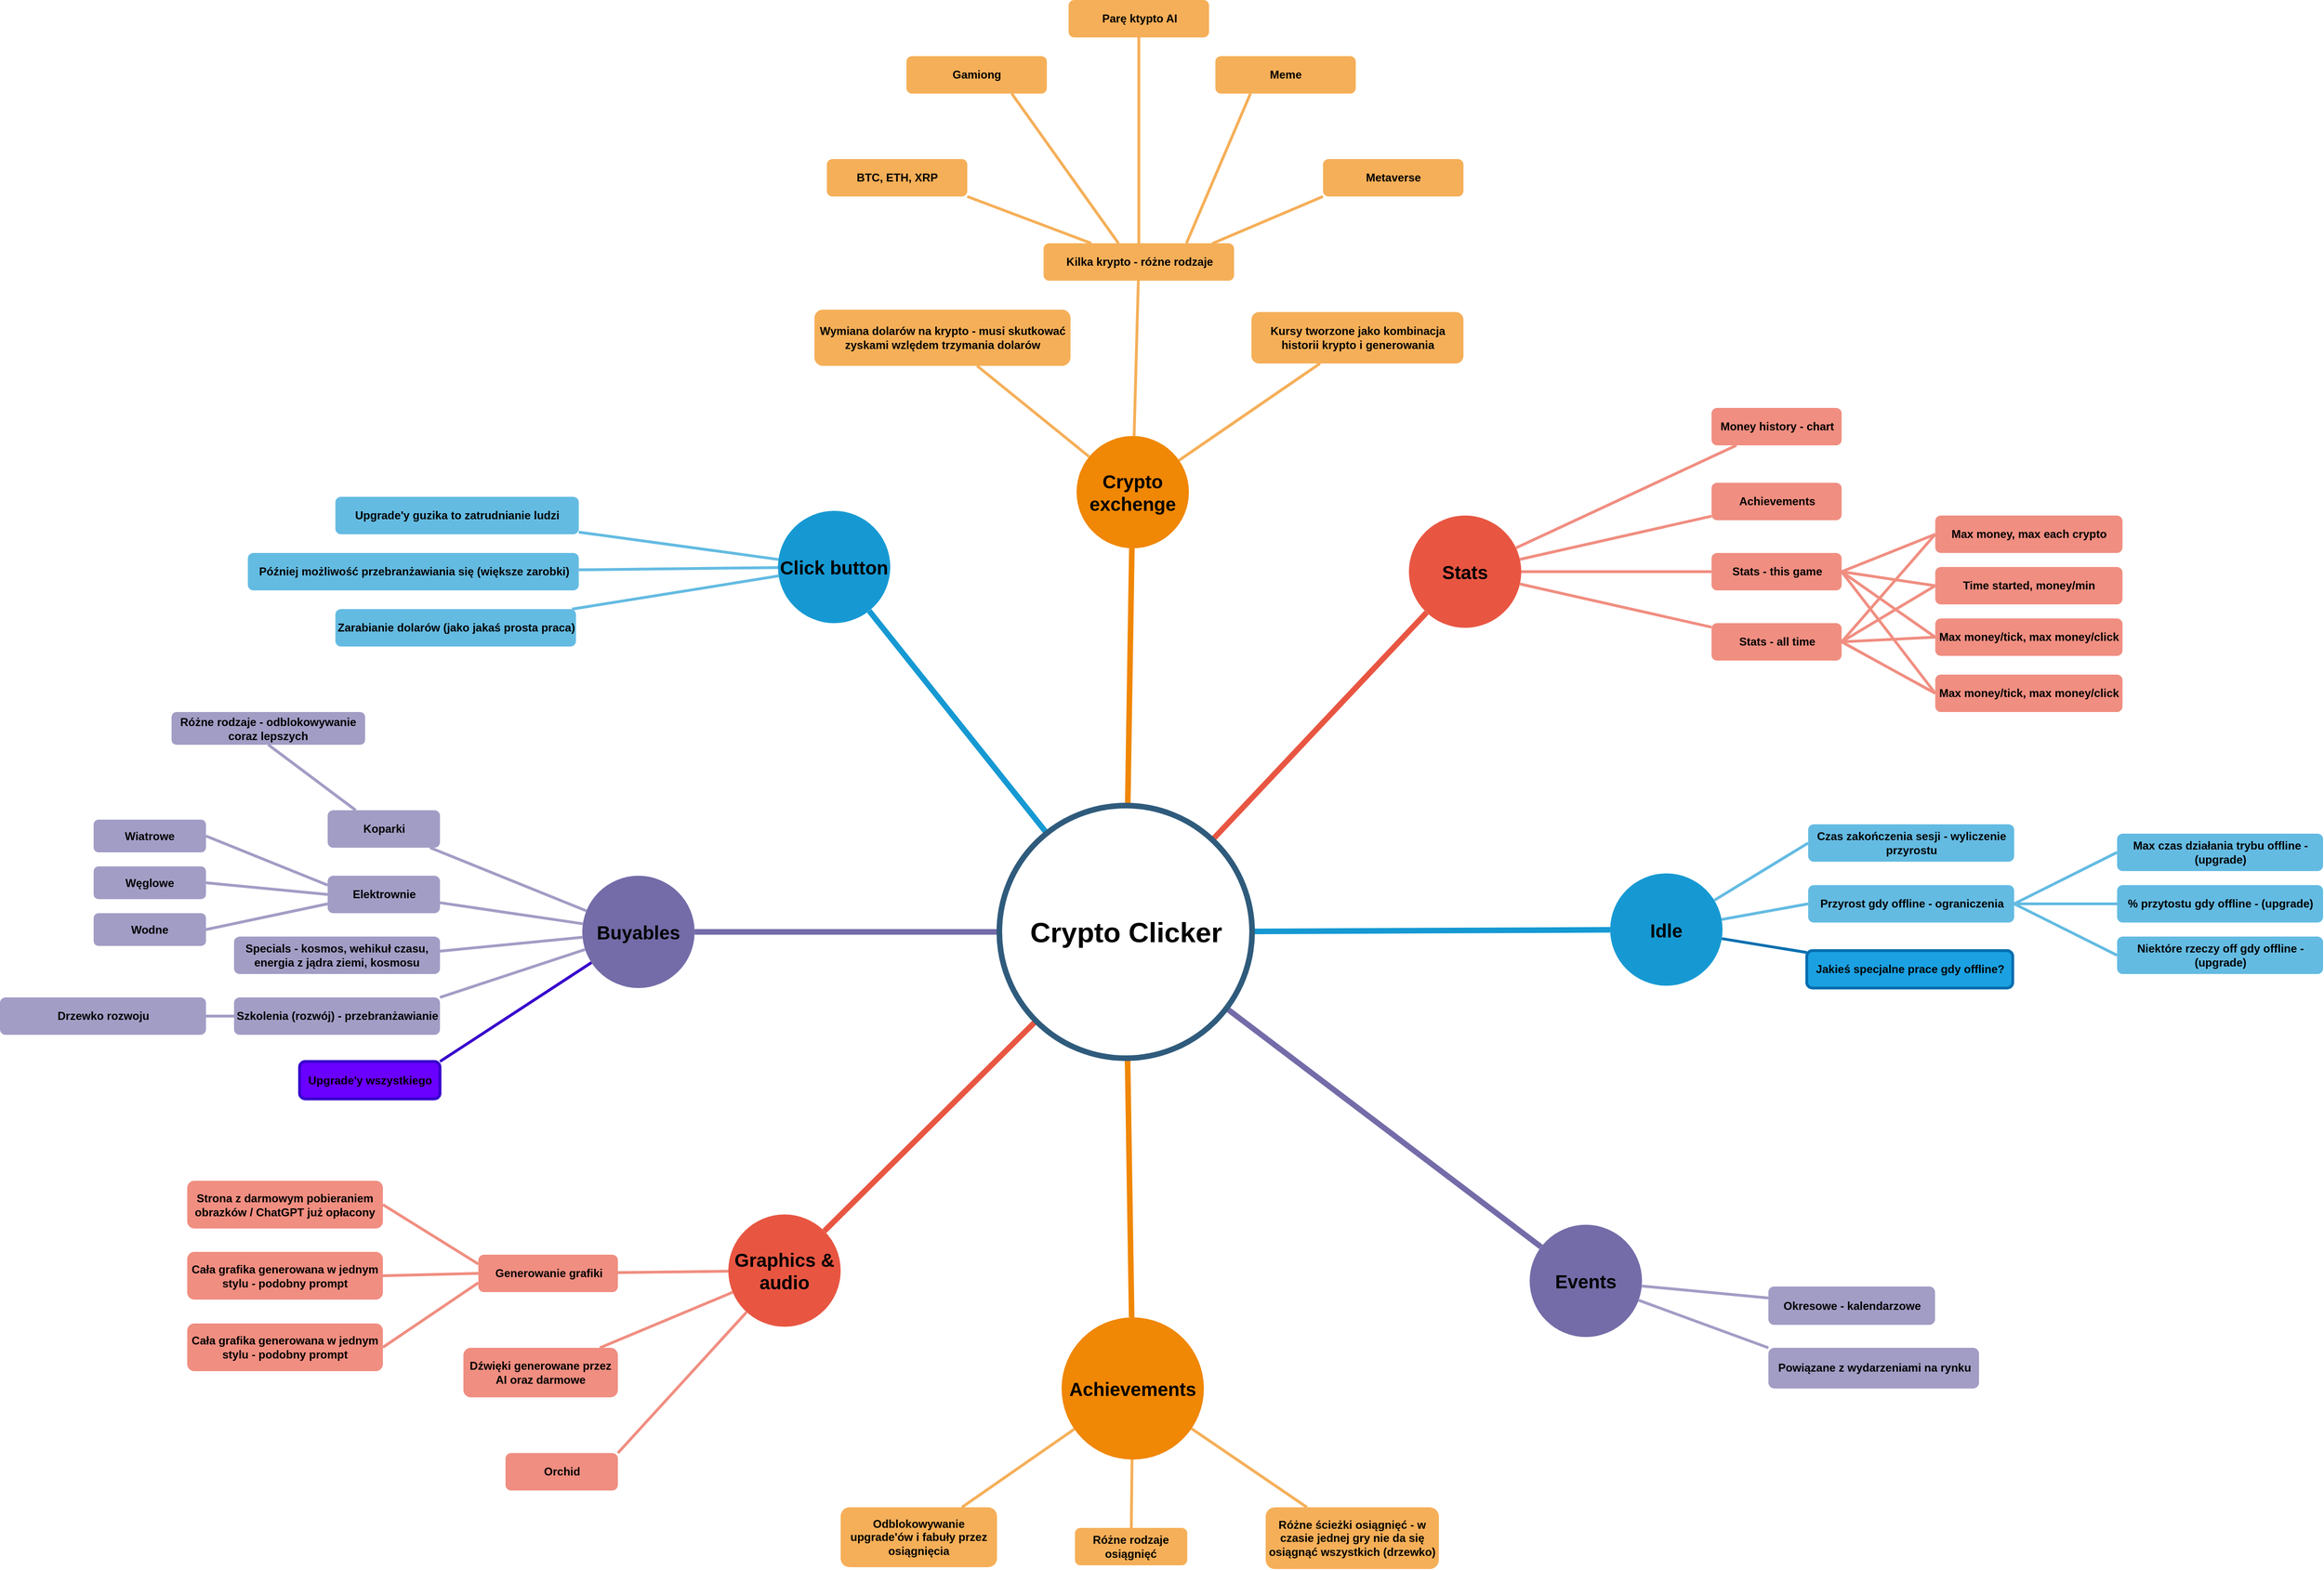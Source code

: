 <mxfile version="22.1.16" type="device">
  <diagram id="6a731a19-8d31-9384-78a2-239565b7b9f0" name="Page-1">
    <mxGraphModel dx="2578" dy="1491" grid="0" gridSize="20" guides="1" tooltips="1" connect="1" arrows="1" fold="1" page="1" pageScale="1" pageWidth="4681" pageHeight="3300" background="none" math="0" shadow="0">
      <root>
        <mxCell id="0" />
        <mxCell id="1" parent="0" />
        <mxCell id="1350" value="Click button" style="ellipse;whiteSpace=wrap;html=1;shadow=0;fontFamily=Helvetica;fontSize=20;fontColor=#000000;align=center;strokeWidth=3;fillColor=#1699D3;strokeColor=none;fontStyle=1" parent="1" vertex="1">
          <mxGeometry x="1935" y="1074" width="120" height="120" as="geometry" />
        </mxCell>
        <mxCell id="1351" value="Crypto exchenge" style="ellipse;whiteSpace=wrap;html=1;shadow=0;fontFamily=Helvetica;fontSize=20;fontColor=#000000;align=center;strokeWidth=3;fillColor=#F08705;strokeColor=none;gradientColor=none;fontStyle=1" parent="1" vertex="1">
          <mxGeometry x="2254" y="994" width="120" height="120" as="geometry" />
        </mxCell>
        <mxCell id="1352" value="Stats" style="ellipse;whiteSpace=wrap;html=1;shadow=0;fontFamily=Helvetica;fontSize=20;fontColor=#000000;align=center;strokeWidth=3;fillColor=#E85642;strokeColor=none;fontStyle=1" parent="1" vertex="1">
          <mxGeometry x="2609" y="1079" width="120" height="120" as="geometry" />
        </mxCell>
        <mxCell id="1353" value="Idle" style="ellipse;whiteSpace=wrap;html=1;shadow=0;fontFamily=Helvetica;fontSize=20;fontColor=#000000;align=center;strokeWidth=3;fillColor=#1699D3;strokeColor=none;fontStyle=1" parent="1" vertex="1">
          <mxGeometry x="2824" y="1461.5" width="120" height="120" as="geometry" />
        </mxCell>
        <mxCell id="1354" value="Events" style="ellipse;whiteSpace=wrap;html=1;shadow=0;fontFamily=Helvetica;fontSize=20;fontColor=#000000;align=center;strokeWidth=3;fillColor=#736ca8;strokeColor=none;fontStyle=1" parent="1" vertex="1">
          <mxGeometry x="2738" y="1837" width="120" height="120" as="geometry" />
        </mxCell>
        <mxCell id="1355" value="Achievements" style="ellipse;whiteSpace=wrap;html=1;shadow=0;fontFamily=Helvetica;fontSize=20;fontColor=#000000;align=center;strokeWidth=3;fillColor=#F08705;strokeColor=none;fontStyle=1" parent="1" vertex="1">
          <mxGeometry x="2238" y="1936" width="152" height="152" as="geometry" />
        </mxCell>
        <mxCell id="1356" value="Graphics &amp;amp; audio" style="ellipse;whiteSpace=wrap;html=1;shadow=0;fontFamily=Helvetica;fontSize=20;fontColor=#000000;align=center;strokeWidth=3;fillColor=#E85642;strokeColor=none;fontStyle=1" parent="1" vertex="1">
          <mxGeometry x="1882" y="1826" width="120" height="120" as="geometry" />
        </mxCell>
        <mxCell id="1359" style="endArrow=none;strokeWidth=6;strokeColor=#1699D3;html=1;fontColor=#000000;fontStyle=1" parent="1" source="1515" target="1350" edge="1">
          <mxGeometry relative="1" as="geometry" />
        </mxCell>
        <mxCell id="1360" style="endArrow=none;strokeWidth=6;strokeColor=#f08705;html=1;fontColor=#000000;fontStyle=1" parent="1" source="1515" target="1351" edge="1">
          <mxGeometry relative="1" as="geometry" />
        </mxCell>
        <mxCell id="1361" style="endArrow=none;strokeWidth=6;strokeColor=#E85642;html=1;fontColor=#000000;fontStyle=1" parent="1" source="1515" target="1352" edge="1">
          <mxGeometry relative="1" as="geometry" />
        </mxCell>
        <mxCell id="1362" style="endArrow=none;strokeWidth=6;strokeColor=#1699D3;html=1;fontColor=#000000;fontStyle=1" parent="1" source="1515" target="1353" edge="1">
          <mxGeometry relative="1" as="geometry" />
        </mxCell>
        <mxCell id="1363" style="endArrow=none;strokeWidth=6;strokeColor=#736CA8;html=1;fontColor=#000000;fontStyle=1" parent="1" source="1515" target="1516" edge="1">
          <mxGeometry relative="1" as="geometry" />
        </mxCell>
        <mxCell id="1364" style="endArrow=none;strokeWidth=6;strokeColor=#736ca8;html=1;fontColor=#000000;fontStyle=1" parent="1" source="1515" target="1354" edge="1">
          <mxGeometry relative="1" as="geometry" />
        </mxCell>
        <mxCell id="1365" value="" style="edgeStyle=none;endArrow=none;strokeWidth=6;strokeColor=#F08705;html=1;fontColor=#000000;fontStyle=1" parent="1" source="1515" target="1355" edge="1">
          <mxGeometry x="181" y="226.5" width="100" height="100" as="geometry">
            <mxPoint x="1391.5" y="1039" as="sourcePoint" />
            <mxPoint x="1491.5" y="939" as="targetPoint" />
          </mxGeometry>
        </mxCell>
        <mxCell id="1366" value="" style="edgeStyle=none;endArrow=none;strokeWidth=6;strokeColor=#E85642;html=1;fontColor=#000000;fontStyle=1" parent="1" source="1515" target="1356" edge="1">
          <mxGeometry x="181" y="226.5" width="100" height="100" as="geometry">
            <mxPoint x="1391.5" y="1039" as="sourcePoint" />
            <mxPoint x="1491.5" y="939" as="targetPoint" />
          </mxGeometry>
        </mxCell>
        <mxCell id="1369" value="&lt;font&gt;&lt;span&gt;Zarabianie dolarów (jako jakaś prosta praca)&lt;/span&gt;&lt;/font&gt;" style="rounded=1;fillColor=#64BBE2;strokeColor=none;strokeWidth=3;shadow=0;html=1;fontColor=#000000;fontStyle=1" parent="1" vertex="1">
          <mxGeometry x="1462.25" y="1179" width="257" height="40" as="geometry" />
        </mxCell>
        <mxCell id="1370" value="&lt;font&gt;&lt;span&gt;Później możliwość przebranżawiania się (większe zarobki)&lt;/span&gt;&lt;/font&gt;" style="rounded=1;fillColor=#64BBE2;strokeColor=none;strokeWidth=3;shadow=0;html=1;fontColor=#000000;fontStyle=1" parent="1" vertex="1">
          <mxGeometry x="1368.75" y="1119" width="353.5" height="40" as="geometry" />
        </mxCell>
        <mxCell id="1371" value="&lt;span&gt;&lt;font&gt;Upgrade&#39;y guzika to zatrudnianie ludzi&lt;/font&gt;&lt;/span&gt;" style="rounded=1;fillColor=#64BBE2;strokeColor=none;strokeWidth=3;shadow=0;html=1;fontColor=#000000;fontStyle=1" parent="1" vertex="1">
          <mxGeometry x="1462.25" y="1059" width="260" height="40" as="geometry" />
        </mxCell>
        <mxCell id="1381" value="" style="edgeStyle=none;endArrow=none;strokeWidth=3;strokeColor=#64BBE2;html=1;fontColor=#000000;fontStyle=1" parent="1" source="1350" target="1369" edge="1">
          <mxGeometry x="-221.5" y="56.5" width="100" height="100" as="geometry">
            <mxPoint x="1355.75" y="944" as="sourcePoint" />
            <mxPoint x="1455.75" y="844" as="targetPoint" />
          </mxGeometry>
        </mxCell>
        <mxCell id="1382" value="" style="edgeStyle=none;endArrow=none;strokeWidth=3;strokeColor=#64BBE2;html=1;fontColor=#000000;fontStyle=1" parent="1" source="1350" target="1370" edge="1">
          <mxGeometry x="-221.5" y="56.5" width="100" height="100" as="geometry">
            <mxPoint x="1355.75" y="944" as="sourcePoint" />
            <mxPoint x="1455.75" y="844" as="targetPoint" />
          </mxGeometry>
        </mxCell>
        <mxCell id="1383" value="" style="edgeStyle=none;endArrow=none;strokeWidth=3;strokeColor=#64BBE2;html=1;fontColor=#000000;fontStyle=1" parent="1" source="1350" target="1371" edge="1">
          <mxGeometry x="-221.5" y="56.5" width="100" height="100" as="geometry">
            <mxPoint x="1355.75" y="944" as="sourcePoint" />
            <mxPoint x="1455.75" y="844" as="targetPoint" />
          </mxGeometry>
        </mxCell>
        <mxCell id="1391" value="&lt;span&gt;Wymiana dolarów na krypto - musi skutkować zyskami wzlędem trzymania dolarów&lt;/span&gt;" style="rounded=1;fillColor=#f5af58;strokeColor=none;strokeWidth=3;shadow=0;html=1;fontColor=#000000;whiteSpace=wrap;fontStyle=1" parent="1" vertex="1">
          <mxGeometry x="1974" y="859" width="273.5" height="60" as="geometry" />
        </mxCell>
        <mxCell id="1392" value="Kilka krypto - różne rodzaje" style="rounded=1;fillColor=#f5af58;strokeColor=none;strokeWidth=3;shadow=0;html=1;fontColor=#000000;fontStyle=1" parent="1" vertex="1">
          <mxGeometry x="2218.75" y="788" width="203.5" height="40" as="geometry" />
        </mxCell>
        <mxCell id="1393" value="Kursy tworzone jako kombinacja historii krypto i generowania" style="rounded=1;fillColor=#f5af58;strokeColor=none;strokeWidth=3;shadow=0;html=1;fontColor=#000000;whiteSpace=wrap;fontStyle=1" parent="1" vertex="1">
          <mxGeometry x="2440.75" y="861.5" width="226.5" height="55" as="geometry" />
        </mxCell>
        <mxCell id="1403" value="" style="edgeStyle=none;endArrow=none;strokeWidth=3;strokeColor=#F5AF58;html=1;fontColor=#000000;fontStyle=1" parent="1" source="1351" target="1391" edge="1">
          <mxGeometry x="3.5" y="21.5" width="100" height="100" as="geometry">
            <mxPoint x="1214" y="834" as="sourcePoint" />
            <mxPoint x="1314" y="734" as="targetPoint" />
          </mxGeometry>
        </mxCell>
        <mxCell id="1404" value="" style="edgeStyle=none;endArrow=none;strokeWidth=3;strokeColor=#F5AF58;html=1;fontColor=#000000;fontStyle=1" parent="1" source="1351" target="1392" edge="1">
          <mxGeometry x="3.5" y="21.5" width="100" height="100" as="geometry">
            <mxPoint x="1214" y="834" as="sourcePoint" />
            <mxPoint x="1314" y="734" as="targetPoint" />
          </mxGeometry>
        </mxCell>
        <mxCell id="1405" value="" style="edgeStyle=none;endArrow=none;strokeWidth=3;strokeColor=#F5AF58;html=1;fontColor=#000000;fontStyle=1" parent="1" source="1351" target="1393" edge="1">
          <mxGeometry x="3.5" y="21.5" width="100" height="100" as="geometry">
            <mxPoint x="1214" y="834" as="sourcePoint" />
            <mxPoint x="1314" y="734" as="targetPoint" />
          </mxGeometry>
        </mxCell>
        <mxCell id="1412" value="Stats - all time" style="rounded=1;fillColor=#f08e81;strokeColor=none;strokeWidth=3;shadow=0;html=1;fontColor=#000000;fontStyle=1" parent="1" vertex="1">
          <mxGeometry x="2932.25" y="1194" width="139" height="40" as="geometry" />
        </mxCell>
        <mxCell id="1417" value="Money history - chart" style="rounded=1;fillColor=#f08e81;strokeColor=none;strokeWidth=3;shadow=0;html=1;fontColor=#000000;fontStyle=1" parent="1" vertex="1">
          <mxGeometry x="2932.25" y="964" width="139" height="40" as="geometry" />
        </mxCell>
        <mxCell id="1418" value="Achievements" style="rounded=1;fillColor=#f08e81;strokeColor=none;strokeWidth=3;shadow=0;html=1;fontColor=#000000;fontStyle=1" parent="1" vertex="1">
          <mxGeometry x="2932.25" y="1044" width="139" height="40" as="geometry" />
        </mxCell>
        <mxCell id="1419" value="Stats - this game" style="rounded=1;fillColor=#f08e81;strokeColor=none;strokeWidth=3;shadow=0;html=1;fontColor=#000000;fontStyle=1" parent="1" vertex="1">
          <mxGeometry x="2932.25" y="1119" width="139" height="40" as="geometry" />
        </mxCell>
        <mxCell id="1428" value="" style="edgeStyle=none;endArrow=none;strokeWidth=3;strokeColor=#F08E81;html=1;fontColor=#000000;fontStyle=1" parent="1" source="1352" target="1417" edge="1">
          <mxGeometry x="31" y="106.5" width="100" height="100" as="geometry">
            <mxPoint x="1017.25" y="999" as="sourcePoint" />
            <mxPoint x="1117.25" y="899" as="targetPoint" />
          </mxGeometry>
        </mxCell>
        <mxCell id="1429" value="" style="edgeStyle=none;endArrow=none;strokeWidth=3;strokeColor=#F08E81;html=1;fontColor=#000000;fontStyle=1" parent="1" source="1352" target="1418" edge="1">
          <mxGeometry x="31" y="106.5" width="100" height="100" as="geometry">
            <mxPoint x="1017.25" y="999" as="sourcePoint" />
            <mxPoint x="1117.25" y="899" as="targetPoint" />
          </mxGeometry>
        </mxCell>
        <mxCell id="1430" value="" style="edgeStyle=none;endArrow=none;strokeWidth=3;strokeColor=#F08E81;html=1;fontColor=#000000;fontStyle=1" parent="1" source="1352" target="1419" edge="1">
          <mxGeometry x="31" y="106.5" width="100" height="100" as="geometry">
            <mxPoint x="1017.25" y="999" as="sourcePoint" />
            <mxPoint x="1117.25" y="899" as="targetPoint" />
          </mxGeometry>
        </mxCell>
        <mxCell id="1431" value="" style="edgeStyle=none;endArrow=none;strokeWidth=3;strokeColor=#F08E81;html=1;fontColor=#000000;fontStyle=1" parent="1" source="1352" target="1412" edge="1">
          <mxGeometry x="31" y="106.5" width="100" height="100" as="geometry">
            <mxPoint x="1017.25" y="999" as="sourcePoint" />
            <mxPoint x="1117.25" y="899" as="targetPoint" />
          </mxGeometry>
        </mxCell>
        <mxCell id="1438" value="Czas zakończenia sesji - wyliczenie przyrostu" style="rounded=1;fillColor=#64BBE2;strokeColor=none;strokeWidth=3;shadow=0;html=1;fontColor=#000000;fontStyle=1;whiteSpace=wrap;" parent="1" vertex="1">
          <mxGeometry x="3035.5" y="1409" width="220" height="40" as="geometry" />
        </mxCell>
        <mxCell id="1440" value="Przyrost gdy offline - ograniczenia" style="rounded=1;fillColor=#64BBE2;strokeColor=none;strokeWidth=3;shadow=0;html=1;fontColor=#000000;fontStyle=1" parent="1" vertex="1">
          <mxGeometry x="3035.5" y="1474" width="220" height="40" as="geometry" />
        </mxCell>
        <mxCell id="1441" value="Jakieś specjalne prace gdy offline?" style="rounded=1;fillColor=#1ba1e2;strokeColor=#006EAF;strokeWidth=3;shadow=0;html=1;fontColor=#000000;fontStyle=1" parent="1" vertex="1">
          <mxGeometry x="3034" y="1544" width="220" height="40" as="geometry" />
        </mxCell>
        <mxCell id="1449" value="" style="edgeStyle=none;endArrow=none;strokeWidth=3;strokeColor=#64BBE2;html=1;fontColor=#000000;fontStyle=1;entryX=0;entryY=0.5;entryDx=0;entryDy=0;" parent="1" source="1353" target="1438" edge="1">
          <mxGeometry x="-24" y="196.5" width="100" height="100" as="geometry">
            <mxPoint x="881.5" y="994" as="sourcePoint" />
            <mxPoint x="981.5" y="894" as="targetPoint" />
          </mxGeometry>
        </mxCell>
        <mxCell id="1451" value="" style="edgeStyle=none;endArrow=none;strokeWidth=3;strokeColor=#64BBE2;html=1;fontColor=#000000;fontStyle=1;entryX=0;entryY=0.5;entryDx=0;entryDy=0;" parent="1" source="1353" target="1440" edge="1">
          <mxGeometry x="-24" y="196.5" width="100" height="100" as="geometry">
            <mxPoint x="881.5" y="994" as="sourcePoint" />
            <mxPoint x="981.5" y="894" as="targetPoint" />
          </mxGeometry>
        </mxCell>
        <mxCell id="1453" value="" style="edgeStyle=none;endArrow=none;strokeWidth=3;strokeColor=#006EAF;html=1;fontColor=#000000;fontStyle=1;fillColor=#1ba1e2;" parent="1" source="1353" target="1441" edge="1">
          <mxGeometry x="-24" y="196.5" width="100" height="100" as="geometry">
            <mxPoint x="881.5" y="994" as="sourcePoint" />
            <mxPoint x="981.5" y="894" as="targetPoint" />
          </mxGeometry>
        </mxCell>
        <mxCell id="1460" value="Okresowe - kalendarzowe" style="rounded=1;fillColor=#a29dc5;strokeColor=none;strokeWidth=3;shadow=0;html=1;fontColor=#000000;fontStyle=1" parent="1" vertex="1">
          <mxGeometry x="2993" y="1903" width="178" height="41" as="geometry" />
        </mxCell>
        <mxCell id="1461" value="Powiązane z wydarzeniami na rynku" style="rounded=1;fillColor=#a29dc5;strokeColor=none;strokeWidth=3;shadow=0;html=1;fontColor=#000000;fontStyle=1" parent="1" vertex="1">
          <mxGeometry x="2993" y="1968.5" width="225" height="43.5" as="geometry" />
        </mxCell>
        <mxCell id="1463" value="" style="edgeStyle=none;endArrow=none;strokeWidth=3;strokeColor=#A29DC5;html=1;fontColor=#000000;fontStyle=1" parent="1" source="1354" target="1460" edge="1">
          <mxGeometry x="251" y="-103.5" width="100" height="100" as="geometry">
            <mxPoint x="1461.5" y="709" as="sourcePoint" />
            <mxPoint x="1561.5" y="609" as="targetPoint" />
          </mxGeometry>
        </mxCell>
        <mxCell id="1464" value="" style="edgeStyle=none;endArrow=none;strokeWidth=3;strokeColor=#A29DC5;html=1;fontColor=#000000;fontStyle=1;entryX=0;entryY=0;entryDx=0;entryDy=0;" parent="1" source="1354" target="1461" edge="1">
          <mxGeometry x="251" y="-103.5" width="100" height="100" as="geometry">
            <mxPoint x="1461.5" y="709" as="sourcePoint" />
            <mxPoint x="1561.5" y="609" as="targetPoint" />
          </mxGeometry>
        </mxCell>
        <mxCell id="1472" value="Różne ścieżki osiągnięć - w czasie jednej gry nie da się osiągnąć wszystkich (drzewko)" style="rounded=1;fillColor=#f5af58;strokeColor=none;strokeWidth=3;shadow=0;html=1;fontColor=#000000;fontStyle=1;whiteSpace=wrap;" parent="1" vertex="1">
          <mxGeometry x="2456" y="2139" width="185" height="66" as="geometry" />
        </mxCell>
        <mxCell id="1473" value="Odblokowywanie upgrade&#39;ów i fabuły przez osiągnięcia" style="rounded=1;fillColor=#f5af58;strokeColor=none;strokeWidth=3;shadow=0;html=1;fontColor=#000000;fontStyle=1;whiteSpace=wrap;" parent="1" vertex="1">
          <mxGeometry x="2002" y="2139" width="167" height="64" as="geometry" />
        </mxCell>
        <mxCell id="1474" value="Różne rodzaje osiągnięć" style="rounded=1;fillColor=#f5af58;strokeColor=none;strokeWidth=3;shadow=0;html=1;fontColor=#000000;fontStyle=1;whiteSpace=wrap;" parent="1" vertex="1">
          <mxGeometry x="2252.25" y="2161" width="120" height="40" as="geometry" />
        </mxCell>
        <mxCell id="1484" value="" style="edgeStyle=none;endArrow=none;strokeWidth=3;strokeColor=#F5AF58;html=1;fontColor=#000000;fontStyle=1" parent="1" source="1355" target="1472" edge="1">
          <mxGeometry x="243.5" y="39" width="100" height="100" as="geometry">
            <mxPoint x="1454" y="851.5" as="sourcePoint" />
            <mxPoint x="1554" y="751.5" as="targetPoint" />
          </mxGeometry>
        </mxCell>
        <mxCell id="1485" value="" style="edgeStyle=none;endArrow=none;strokeWidth=3;strokeColor=#F5AF58;html=1;fontColor=#000000;fontStyle=1" parent="1" source="1355" target="1473" edge="1">
          <mxGeometry x="243.5" y="39" width="100" height="100" as="geometry">
            <mxPoint x="1454" y="851.5" as="sourcePoint" />
            <mxPoint x="1554" y="751.5" as="targetPoint" />
          </mxGeometry>
        </mxCell>
        <mxCell id="1486" value="" style="edgeStyle=none;endArrow=none;strokeWidth=3;strokeColor=#F5AF58;html=1;fontColor=#000000;fontStyle=1" parent="1" source="1355" target="1474" edge="1">
          <mxGeometry x="243.5" y="39" width="100" height="100" as="geometry">
            <mxPoint x="1454" y="851.5" as="sourcePoint" />
            <mxPoint x="1554" y="751.5" as="targetPoint" />
          </mxGeometry>
        </mxCell>
        <mxCell id="1497" value="Generowanie grafiki" style="rounded=1;fillColor=#f08e81;strokeColor=none;strokeWidth=3;shadow=0;html=1;fontColor=#000000;fontStyle=1" parent="1" vertex="1">
          <mxGeometry x="1615" y="1869" width="149" height="40" as="geometry" />
        </mxCell>
        <mxCell id="1498" value="Dźwięki generowane przez AI oraz darmowe" style="rounded=1;fillColor=#f08e81;strokeColor=none;strokeWidth=3;shadow=0;html=1;fontColor=#000000;fontStyle=1;whiteSpace=wrap;" parent="1" vertex="1">
          <mxGeometry x="1599" y="1968.5" width="165" height="53" as="geometry" />
        </mxCell>
        <mxCell id="1499" value="Orchid" style="rounded=1;fillColor=#f08e81;strokeColor=none;strokeWidth=3;shadow=0;html=1;fontColor=#000000;fontStyle=1" parent="1" vertex="1">
          <mxGeometry x="1644" y="2081" width="120" height="40" as="geometry" />
        </mxCell>
        <mxCell id="1510" value="" style="edgeStyle=none;endArrow=none;strokeWidth=3;strokeColor=#F08E81;html=1;fontColor=#000000;fontStyle=1" parent="1" source="1356" target="1497" edge="1">
          <mxGeometry x="188.5" y="51.5" width="100" height="100" as="geometry">
            <mxPoint x="1512" y="806" as="sourcePoint" />
            <mxPoint x="1612" y="706" as="targetPoint" />
          </mxGeometry>
        </mxCell>
        <mxCell id="1511" value="" style="edgeStyle=none;endArrow=none;strokeWidth=3;strokeColor=#F08E81;html=1;fontColor=#000000;fontStyle=1" parent="1" source="1356" target="1498" edge="1">
          <mxGeometry x="188.5" y="51.5" width="100" height="100" as="geometry">
            <mxPoint x="1512" y="806" as="sourcePoint" />
            <mxPoint x="1612" y="706" as="targetPoint" />
          </mxGeometry>
        </mxCell>
        <mxCell id="1512" value="" style="edgeStyle=none;endArrow=none;strokeWidth=3;strokeColor=#F08E81;html=1;fontColor=#000000;fontStyle=1;entryX=1;entryY=0;entryDx=0;entryDy=0;" parent="1" source="1356" target="1499" edge="1">
          <mxGeometry x="188.5" y="51.5" width="100" height="100" as="geometry">
            <mxPoint x="1512" y="806" as="sourcePoint" />
            <mxPoint x="1612" y="706" as="targetPoint" />
          </mxGeometry>
        </mxCell>
        <mxCell id="1515" value="Crypto Clicker" style="ellipse;whiteSpace=wrap;html=1;shadow=0;fontFamily=Helvetica;fontSize=30;fontColor=#000000;align=center;strokeColor=#2F5B7C;strokeWidth=6;fillColor=#FFFFFF;fontStyle=1;gradientColor=none;" parent="1" vertex="1">
          <mxGeometry x="2171.5" y="1389" width="270" height="270" as="geometry" />
        </mxCell>
        <mxCell id="1516" value="Buyables" style="ellipse;whiteSpace=wrap;html=1;shadow=0;fontFamily=Helvetica;fontSize=20;fontColor=#000000;align=center;strokeWidth=3;fillColor=#736ca8;strokeColor=none;fontStyle=1" parent="1" vertex="1">
          <mxGeometry x="1726" y="1464" width="120" height="120" as="geometry" />
        </mxCell>
        <mxCell id="1517" value="Koparki" style="rounded=1;fillColor=#a29dc5;strokeColor=none;strokeWidth=3;shadow=0;html=1;fontColor=#000000;fontStyle=1" parent="1" vertex="1">
          <mxGeometry x="1454" y="1394" width="120" height="40" as="geometry" />
        </mxCell>
        <mxCell id="1522" value="Elektrownie" style="rounded=1;fillColor=#a29dc5;strokeColor=none;strokeWidth=3;shadow=0;html=1;fontColor=#000000;fontStyle=1" parent="1" vertex="1">
          <mxGeometry x="1454" y="1464" width="120" height="40" as="geometry" />
        </mxCell>
        <mxCell id="1527" value="&lt;span&gt;Upgrade&#39;y wszystkiego&lt;/span&gt;" style="rounded=1;fillColor=#6a00ff;strokeColor=#3700CC;strokeWidth=3;shadow=0;html=1;fontColor=#000000;fontStyle=1" parent="1" vertex="1">
          <mxGeometry x="1424" y="1662.5" width="150" height="40" as="geometry" />
        </mxCell>
        <mxCell id="1528" value="" style="edgeStyle=none;endArrow=none;strokeWidth=3;strokeColor=#A29DC5;html=1;fontColor=#000000;fontStyle=1" parent="1" source="1516" target="1517" edge="1">
          <mxGeometry x="-1498" y="-303.5" width="100" height="100" as="geometry">
            <mxPoint x="-84" y="539" as="sourcePoint" />
            <mxPoint x="16" y="439" as="targetPoint" />
          </mxGeometry>
        </mxCell>
        <mxCell id="1529" value="Szkolenia (rozwój) - przebranżawianie" style="rounded=1;fillColor=#a29dc5;strokeColor=none;strokeWidth=3;shadow=0;html=1;fontColor=#000000;fontStyle=1" parent="1" vertex="1">
          <mxGeometry x="1354" y="1594" width="220" height="40" as="geometry" />
        </mxCell>
        <mxCell id="1534" value="" style="edgeStyle=none;endArrow=none;strokeWidth=3;strokeColor=#A29DC5;html=1;fontColor=#000000;fontStyle=1" parent="1" source="1516" target="1522" edge="1">
          <mxGeometry x="-1498" y="-303.5" width="100" height="100" as="geometry">
            <mxPoint x="-84" y="539" as="sourcePoint" />
            <mxPoint x="16" y="439" as="targetPoint" />
          </mxGeometry>
        </mxCell>
        <mxCell id="1539" value="" style="edgeStyle=none;endArrow=none;strokeWidth=3;strokeColor=#3700CC;html=1;fillColor=#6a00ff;fontColor=#000000;fontStyle=1;entryX=1;entryY=0;entryDx=0;entryDy=0;" parent="1" source="1516" target="1527" edge="1">
          <mxGeometry x="-1498" y="-303.5" width="100" height="100" as="geometry">
            <mxPoint x="-84" y="539" as="sourcePoint" />
            <mxPoint x="16" y="439" as="targetPoint" />
          </mxGeometry>
        </mxCell>
        <mxCell id="1540" value="" style="edgeStyle=none;endArrow=none;strokeWidth=3;strokeColor=#A29DC5;html=1;fontColor=#000000;fontStyle=1;entryX=1;entryY=0;entryDx=0;entryDy=0;" parent="1" source="1516" target="1529" edge="1">
          <mxGeometry x="-1498" y="-303.5" width="100" height="100" as="geometry">
            <mxPoint x="-84" y="539" as="sourcePoint" />
            <mxPoint x="16" y="439" as="targetPoint" />
          </mxGeometry>
        </mxCell>
        <mxCell id="1542" style="edgeStyle=none;rounded=0;html=1;exitX=0.5;exitY=1;endArrow=none;endFill=0;jettySize=auto;orthogonalLoop=1;strokeColor=#736CA8;strokeWidth=2;fillColor=#64bbe2;fontSize=20;fontColor=#000000;fontStyle=1" parent="1" source="1529" target="1529" edge="1">
          <mxGeometry relative="1" as="geometry" />
        </mxCell>
        <mxCell id="RgzGfIZMFBr-IAiuyJZ1-1544" value="Wiatrowe" style="rounded=1;whiteSpace=wrap;html=1;fillColor=#a29dc5;strokeColor=none;fontColor=#000000;strokeWidth=3;shadow=0;fontStyle=1" parent="1" vertex="1">
          <mxGeometry x="1204" y="1404" width="120" height="35" as="geometry" />
        </mxCell>
        <mxCell id="RgzGfIZMFBr-IAiuyJZ1-1545" value="Węglowe" style="rounded=1;whiteSpace=wrap;html=1;fillColor=#a29dc5;strokeColor=none;fontColor=#000000;strokeWidth=3;shadow=0;fontStyle=1" parent="1" vertex="1">
          <mxGeometry x="1204" y="1454" width="120" height="35" as="geometry" />
        </mxCell>
        <mxCell id="RgzGfIZMFBr-IAiuyJZ1-1546" value="Wodne" style="rounded=1;whiteSpace=wrap;html=1;fillColor=#a29dc5;strokeColor=none;fontColor=#000000;strokeWidth=3;shadow=0;fontStyle=1" parent="1" vertex="1">
          <mxGeometry x="1204" y="1504" width="120" height="35" as="geometry" />
        </mxCell>
        <mxCell id="RgzGfIZMFBr-IAiuyJZ1-1550" value="" style="endArrow=none;html=1;rounded=1;strokeColor=#A29DC5;strokeWidth=3;entryX=0;entryY=0.25;entryDx=0;entryDy=0;exitX=1;exitY=0.5;exitDx=0;exitDy=0;fontColor=#000000;fontStyle=1" parent="1" source="RgzGfIZMFBr-IAiuyJZ1-1544" target="1522" edge="1">
          <mxGeometry width="50" height="50" relative="1" as="geometry">
            <mxPoint x="1354" y="1469" as="sourcePoint" />
            <mxPoint x="1404" y="1419" as="targetPoint" />
          </mxGeometry>
        </mxCell>
        <mxCell id="RgzGfIZMFBr-IAiuyJZ1-1551" value="" style="endArrow=none;html=1;rounded=1;strokeColor=#A29DC5;strokeWidth=3;entryX=0;entryY=0.5;entryDx=0;entryDy=0;exitX=1;exitY=0.5;exitDx=0;exitDy=0;fontColor=#000000;fontStyle=1" parent="1" source="RgzGfIZMFBr-IAiuyJZ1-1545" target="1522" edge="1">
          <mxGeometry width="50" height="50" relative="1" as="geometry">
            <mxPoint x="1364" y="1464" as="sourcePoint" />
            <mxPoint x="1457.5" y="1526" as="targetPoint" />
          </mxGeometry>
        </mxCell>
        <mxCell id="RgzGfIZMFBr-IAiuyJZ1-1552" value="" style="endArrow=none;html=1;rounded=1;strokeColor=#A29DC5;strokeWidth=3;entryX=0;entryY=0.75;entryDx=0;entryDy=0;exitX=1;exitY=0.5;exitDx=0;exitDy=0;fontColor=#000000;fontStyle=1" parent="1" source="RgzGfIZMFBr-IAiuyJZ1-1546" target="1522" edge="1">
          <mxGeometry width="50" height="50" relative="1" as="geometry">
            <mxPoint x="1314" y="1458" as="sourcePoint" />
            <mxPoint x="1444" y="1510" as="targetPoint" />
          </mxGeometry>
        </mxCell>
        <mxCell id="RgzGfIZMFBr-IAiuyJZ1-1554" value="Różne rodzaje - odblokowywanie coraz lepszych" style="rounded=1;whiteSpace=wrap;html=1;fillColor=#a29dc5;strokeColor=none;fontColor=#000000;strokeWidth=3;shadow=0;fontStyle=1" parent="1" vertex="1">
          <mxGeometry x="1287.25" y="1289" width="206.75" height="35" as="geometry" />
        </mxCell>
        <mxCell id="RgzGfIZMFBr-IAiuyJZ1-1556" value="" style="endArrow=none;html=1;rounded=1;strokeColor=#A29DC5;strokeWidth=3;entryX=0.25;entryY=0;entryDx=0;entryDy=0;exitX=0.5;exitY=1;exitDx=0;exitDy=0;fontColor=#000000;fontStyle=1" parent="1" source="RgzGfIZMFBr-IAiuyJZ1-1554" target="1517" edge="1">
          <mxGeometry width="50" height="50" relative="1" as="geometry">
            <mxPoint x="1334" y="1432" as="sourcePoint" />
            <mxPoint x="1464" y="1484" as="targetPoint" />
          </mxGeometry>
        </mxCell>
        <mxCell id="RgzGfIZMFBr-IAiuyJZ1-1557" value="BTC, ETH, XRP" style="rounded=1;fillColor=#f5af58;strokeColor=none;strokeWidth=3;shadow=0;html=1;fontColor=#000000;fontStyle=1" parent="1" vertex="1">
          <mxGeometry x="1987.25" y="698" width="150" height="40" as="geometry" />
        </mxCell>
        <mxCell id="RgzGfIZMFBr-IAiuyJZ1-1558" value="Parę ktypto AI" style="rounded=1;fillColor=#f5af58;strokeColor=none;strokeWidth=3;shadow=0;html=1;fontColor=#000000;fontStyle=1" parent="1" vertex="1">
          <mxGeometry x="2245.5" y="528" width="150" height="40" as="geometry" />
        </mxCell>
        <mxCell id="RgzGfIZMFBr-IAiuyJZ1-1559" value="Metaverse" style="rounded=1;fillColor=#f5af58;strokeColor=none;strokeWidth=3;shadow=0;html=1;fontColor=#000000;fontStyle=1" parent="1" vertex="1">
          <mxGeometry x="2517.25" y="698" width="150" height="40" as="geometry" />
        </mxCell>
        <mxCell id="RgzGfIZMFBr-IAiuyJZ1-1560" value="Meme" style="rounded=1;fillColor=#f5af58;strokeColor=none;strokeWidth=3;shadow=0;html=1;fontColor=#000000;fontStyle=1" parent="1" vertex="1">
          <mxGeometry x="2402.25" y="588" width="150" height="40" as="geometry" />
        </mxCell>
        <mxCell id="RgzGfIZMFBr-IAiuyJZ1-1561" value="Gamiong" style="rounded=1;fillColor=#f5af58;strokeColor=none;strokeWidth=3;shadow=0;html=1;fontColor=#000000;fontStyle=1" parent="1" vertex="1">
          <mxGeometry x="2072.25" y="588" width="150" height="40" as="geometry" />
        </mxCell>
        <mxCell id="RgzGfIZMFBr-IAiuyJZ1-1562" value="" style="edgeStyle=none;endArrow=none;strokeWidth=3;strokeColor=#F5AF58;html=1;entryX=1;entryY=1;entryDx=0;entryDy=0;exitX=0.25;exitY=0;exitDx=0;exitDy=0;fontColor=#000000;fontStyle=1" parent="1" source="1392" target="RgzGfIZMFBr-IAiuyJZ1-1557" edge="1">
          <mxGeometry x="3.5" y="21.5" width="100" height="100" as="geometry">
            <mxPoint x="2332.75" y="1038" as="sourcePoint" />
            <mxPoint x="2330.75" y="888" as="targetPoint" />
          </mxGeometry>
        </mxCell>
        <mxCell id="RgzGfIZMFBr-IAiuyJZ1-1564" value="" style="edgeStyle=none;endArrow=none;strokeWidth=3;strokeColor=#F5AF58;html=1;entryX=0.75;entryY=1;entryDx=0;entryDy=0;exitX=0.393;exitY=0;exitDx=0;exitDy=0;exitPerimeter=0;fontColor=#000000;fontStyle=1" parent="1" source="1392" target="RgzGfIZMFBr-IAiuyJZ1-1561" edge="1">
          <mxGeometry x="3.5" y="21.5" width="100" height="100" as="geometry">
            <mxPoint x="2321.5" y="778" as="sourcePoint" />
            <mxPoint x="2319.5" y="628" as="targetPoint" />
          </mxGeometry>
        </mxCell>
        <mxCell id="RgzGfIZMFBr-IAiuyJZ1-1565" value="" style="edgeStyle=none;endArrow=none;strokeWidth=3;strokeColor=#F5AF58;html=1;entryX=0.5;entryY=1;entryDx=0;entryDy=0;exitX=0.5;exitY=0;exitDx=0;exitDy=0;fontColor=#000000;fontStyle=1" parent="1" source="1392" target="RgzGfIZMFBr-IAiuyJZ1-1558" edge="1">
          <mxGeometry x="3.5" y="21.5" width="100" height="100" as="geometry">
            <mxPoint x="2352.75" y="1058" as="sourcePoint" />
            <mxPoint x="2350.75" y="908" as="targetPoint" />
          </mxGeometry>
        </mxCell>
        <mxCell id="RgzGfIZMFBr-IAiuyJZ1-1566" value="" style="edgeStyle=none;endArrow=none;strokeWidth=3;strokeColor=#F5AF58;html=1;entryX=0.25;entryY=1;entryDx=0;entryDy=0;exitX=0.75;exitY=0;exitDx=0;exitDy=0;fontColor=#000000;fontStyle=1" parent="1" source="1392" target="RgzGfIZMFBr-IAiuyJZ1-1560" edge="1">
          <mxGeometry x="3.5" y="21.5" width="100" height="100" as="geometry">
            <mxPoint x="2362.75" y="1068" as="sourcePoint" />
            <mxPoint x="2360.75" y="918" as="targetPoint" />
          </mxGeometry>
        </mxCell>
        <mxCell id="RgzGfIZMFBr-IAiuyJZ1-1567" value="" style="edgeStyle=none;endArrow=none;strokeWidth=3;strokeColor=#F5AF58;html=1;entryX=0;entryY=1;entryDx=0;entryDy=0;exitX=0.885;exitY=0.008;exitDx=0;exitDy=0;exitPerimeter=0;fontColor=#000000;fontStyle=1" parent="1" source="1392" target="RgzGfIZMFBr-IAiuyJZ1-1559" edge="1">
          <mxGeometry x="3.5" y="21.5" width="100" height="100" as="geometry">
            <mxPoint x="2548.75" y="828" as="sourcePoint" />
            <mxPoint x="2370.75" y="928" as="targetPoint" />
          </mxGeometry>
        </mxCell>
        <mxCell id="RgzGfIZMFBr-IAiuyJZ1-1568" value="Max money, max each crypto" style="rounded=1;fillColor=#f08e81;strokeColor=none;strokeWidth=3;shadow=0;html=1;fontColor=#000000;fontStyle=1" parent="1" vertex="1">
          <mxGeometry x="3171.25" y="1079" width="200" height="40" as="geometry" />
        </mxCell>
        <mxCell id="RgzGfIZMFBr-IAiuyJZ1-1569" value="Time started, money/min" style="rounded=1;fillColor=#f08e81;strokeColor=none;strokeWidth=3;shadow=0;html=1;fontColor=#000000;fontStyle=1" parent="1" vertex="1">
          <mxGeometry x="3171.25" y="1134" width="200" height="40" as="geometry" />
        </mxCell>
        <mxCell id="RgzGfIZMFBr-IAiuyJZ1-1570" value="Max money/tick, max money/click" style="rounded=1;fillColor=#f08e81;strokeColor=none;strokeWidth=3;shadow=0;html=1;fontColor=#000000;fontStyle=1" parent="1" vertex="1">
          <mxGeometry x="3171.25" y="1189" width="200" height="40" as="geometry" />
        </mxCell>
        <mxCell id="RgzGfIZMFBr-IAiuyJZ1-1571" value="Max money/tick, max money/click" style="rounded=1;fillColor=#f08e81;strokeColor=none;strokeWidth=3;shadow=0;html=1;fontColor=#000000;fontStyle=1" parent="1" vertex="1">
          <mxGeometry x="3171.25" y="1249" width="200" height="40" as="geometry" />
        </mxCell>
        <mxCell id="RgzGfIZMFBr-IAiuyJZ1-1572" value="&lt;span&gt;Specials&lt;/span&gt; - kosmos, wehikuł czasu, energia z jądra ziemi, kosmosu" style="rounded=1;fillColor=#a29dc5;strokeColor=none;strokeWidth=3;shadow=0;html=1;fontColor=#000000;whiteSpace=wrap;fontStyle=1" parent="1" vertex="1">
          <mxGeometry x="1354" y="1529" width="220" height="40" as="geometry" />
        </mxCell>
        <mxCell id="RgzGfIZMFBr-IAiuyJZ1-1573" value="" style="edgeStyle=none;endArrow=none;strokeWidth=3;strokeColor=#A29DC5;html=1;entryX=0.998;entryY=0.39;entryDx=0;entryDy=0;entryPerimeter=0;fontColor=#000000;fontStyle=1" parent="1" source="1516" target="RgzGfIZMFBr-IAiuyJZ1-1572" edge="1">
          <mxGeometry x="-1498" y="-303.5" width="100" height="100" as="geometry">
            <mxPoint x="1710.5" y="1544" as="sourcePoint" />
            <mxPoint x="1584.5" y="1554" as="targetPoint" />
          </mxGeometry>
        </mxCell>
        <mxCell id="RgzGfIZMFBr-IAiuyJZ1-1574" value="" style="edgeStyle=none;endArrow=none;strokeWidth=3;strokeColor=#F08E81;html=1;fontColor=#000000;fontStyle=1;exitX=1;exitY=0.5;exitDx=0;exitDy=0;entryX=0;entryY=0.5;entryDx=0;entryDy=0;" parent="1" source="1419" target="RgzGfIZMFBr-IAiuyJZ1-1568" edge="1">
          <mxGeometry x="31" y="106.5" width="100" height="100" as="geometry">
            <mxPoint x="2796.25" y="1118" as="sourcePoint" />
            <mxPoint x="2942.25" y="1139" as="targetPoint" />
          </mxGeometry>
        </mxCell>
        <mxCell id="RgzGfIZMFBr-IAiuyJZ1-1575" value="" style="edgeStyle=none;endArrow=none;strokeWidth=3;strokeColor=#F08E81;html=1;fontColor=#000000;fontStyle=1;exitX=1;exitY=0.5;exitDx=0;exitDy=0;entryX=0;entryY=0.5;entryDx=0;entryDy=0;" parent="1" source="1419" target="RgzGfIZMFBr-IAiuyJZ1-1569" edge="1">
          <mxGeometry x="31" y="106.5" width="100" height="100" as="geometry">
            <mxPoint x="3081.25" y="1149" as="sourcePoint" />
            <mxPoint x="3181.25" y="1109" as="targetPoint" />
          </mxGeometry>
        </mxCell>
        <mxCell id="RgzGfIZMFBr-IAiuyJZ1-1576" value="" style="edgeStyle=none;endArrow=none;strokeWidth=3;strokeColor=#F08E81;html=1;fontColor=#000000;fontStyle=1;exitX=1;exitY=0.5;exitDx=0;exitDy=0;entryX=0;entryY=0.5;entryDx=0;entryDy=0;" parent="1" source="1419" target="RgzGfIZMFBr-IAiuyJZ1-1570" edge="1">
          <mxGeometry x="31" y="106.5" width="100" height="100" as="geometry">
            <mxPoint x="3081.25" y="1149" as="sourcePoint" />
            <mxPoint x="3181.25" y="1164" as="targetPoint" />
          </mxGeometry>
        </mxCell>
        <mxCell id="RgzGfIZMFBr-IAiuyJZ1-1577" value="" style="edgeStyle=none;endArrow=none;strokeWidth=3;strokeColor=#F08E81;html=1;fontColor=#000000;fontStyle=1;exitX=1;exitY=0.5;exitDx=0;exitDy=0;entryX=0;entryY=0.5;entryDx=0;entryDy=0;" parent="1" source="1419" target="RgzGfIZMFBr-IAiuyJZ1-1571" edge="1">
          <mxGeometry x="31" y="106.5" width="100" height="100" as="geometry">
            <mxPoint x="3081.25" y="1149" as="sourcePoint" />
            <mxPoint x="3181.25" y="1219" as="targetPoint" />
          </mxGeometry>
        </mxCell>
        <mxCell id="RgzGfIZMFBr-IAiuyJZ1-1578" value="" style="edgeStyle=none;endArrow=none;strokeWidth=3;strokeColor=#F08E81;html=1;fontColor=#000000;fontStyle=1;exitX=1;exitY=0.5;exitDx=0;exitDy=0;entryX=0;entryY=0.5;entryDx=0;entryDy=0;" parent="1" source="1412" target="RgzGfIZMFBr-IAiuyJZ1-1568" edge="1">
          <mxGeometry x="31" y="106.5" width="100" height="100" as="geometry">
            <mxPoint x="3091.25" y="1159" as="sourcePoint" />
            <mxPoint x="3191.25" y="1229" as="targetPoint" />
          </mxGeometry>
        </mxCell>
        <mxCell id="RgzGfIZMFBr-IAiuyJZ1-1579" value="" style="edgeStyle=none;endArrow=none;strokeWidth=3;strokeColor=#F08E81;html=1;fontColor=#000000;fontStyle=1;exitX=1;exitY=0.5;exitDx=0;exitDy=0;entryX=0;entryY=0.5;entryDx=0;entryDy=0;" parent="1" source="1412" target="RgzGfIZMFBr-IAiuyJZ1-1569" edge="1">
          <mxGeometry x="31" y="106.5" width="100" height="100" as="geometry">
            <mxPoint x="3081.25" y="1224" as="sourcePoint" />
            <mxPoint x="3181.25" y="1109" as="targetPoint" />
          </mxGeometry>
        </mxCell>
        <mxCell id="RgzGfIZMFBr-IAiuyJZ1-1580" value="" style="edgeStyle=none;endArrow=none;strokeWidth=3;strokeColor=#F08E81;html=1;fontColor=#000000;fontStyle=1;exitX=1;exitY=0.5;exitDx=0;exitDy=0;entryX=0;entryY=0.5;entryDx=0;entryDy=0;" parent="1" source="1412" target="RgzGfIZMFBr-IAiuyJZ1-1570" edge="1">
          <mxGeometry x="31" y="106.5" width="100" height="100" as="geometry">
            <mxPoint x="3091.25" y="1234" as="sourcePoint" />
            <mxPoint x="3191.25" y="1119" as="targetPoint" />
          </mxGeometry>
        </mxCell>
        <mxCell id="RgzGfIZMFBr-IAiuyJZ1-1581" value="" style="edgeStyle=none;endArrow=none;strokeWidth=3;strokeColor=#F08E81;html=1;fontColor=#000000;fontStyle=1;exitX=1;exitY=0.5;exitDx=0;exitDy=0;entryX=0;entryY=0.5;entryDx=0;entryDy=0;" parent="1" source="1412" target="RgzGfIZMFBr-IAiuyJZ1-1571" edge="1">
          <mxGeometry x="31" y="106.5" width="100" height="100" as="geometry">
            <mxPoint x="3101.25" y="1244" as="sourcePoint" />
            <mxPoint x="3201.25" y="1129" as="targetPoint" />
          </mxGeometry>
        </mxCell>
        <mxCell id="RgzGfIZMFBr-IAiuyJZ1-1582" value="Max czas działania trybu offline - (upgrade)" style="rounded=1;fillColor=#64BBE2;strokeColor=none;strokeWidth=3;shadow=0;html=1;fontColor=#000000;fontStyle=1;whiteSpace=wrap;" parent="1" vertex="1">
          <mxGeometry x="3365.5" y="1419" width="220" height="40" as="geometry" />
        </mxCell>
        <mxCell id="RgzGfIZMFBr-IAiuyJZ1-1583" value="% przytostu gdy offline&amp;nbsp;- (upgrade)" style="rounded=1;fillColor=#64BBE2;strokeColor=none;strokeWidth=3;shadow=0;html=1;fontColor=#000000;fontStyle=1;whiteSpace=wrap;" parent="1" vertex="1">
          <mxGeometry x="3365.5" y="1474" width="220" height="40" as="geometry" />
        </mxCell>
        <mxCell id="RgzGfIZMFBr-IAiuyJZ1-1584" value="Niektóre rzeczy off gdy offline&amp;nbsp;- (upgrade)" style="rounded=1;fillColor=#64BBE2;strokeColor=none;strokeWidth=3;shadow=0;html=1;fontColor=#000000;fontStyle=1;whiteSpace=wrap;" parent="1" vertex="1">
          <mxGeometry x="3365.5" y="1529" width="220" height="40" as="geometry" />
        </mxCell>
        <mxCell id="RgzGfIZMFBr-IAiuyJZ1-1585" value="" style="edgeStyle=none;endArrow=none;strokeWidth=3;strokeColor=#64BBE2;html=1;fontColor=#000000;fontStyle=1;entryX=0;entryY=0.5;entryDx=0;entryDy=0;exitX=1;exitY=0.5;exitDx=0;exitDy=0;" parent="1" source="1440" target="RgzGfIZMFBr-IAiuyJZ1-1582" edge="1">
          <mxGeometry x="-24" y="196.5" width="100" height="100" as="geometry">
            <mxPoint x="2964.5" y="1546" as="sourcePoint" />
            <mxPoint x="3045.5" y="1504" as="targetPoint" />
          </mxGeometry>
        </mxCell>
        <mxCell id="RgzGfIZMFBr-IAiuyJZ1-1586" value="" style="edgeStyle=none;endArrow=none;strokeWidth=3;strokeColor=#64BBE2;html=1;fontColor=#000000;fontStyle=1;entryX=0;entryY=0.5;entryDx=0;entryDy=0;exitX=1;exitY=0.5;exitDx=0;exitDy=0;" parent="1" source="1440" target="RgzGfIZMFBr-IAiuyJZ1-1583" edge="1">
          <mxGeometry x="-24" y="196.5" width="100" height="100" as="geometry">
            <mxPoint x="2974.5" y="1556" as="sourcePoint" />
            <mxPoint x="3055.5" y="1514" as="targetPoint" />
          </mxGeometry>
        </mxCell>
        <mxCell id="RgzGfIZMFBr-IAiuyJZ1-1587" value="" style="edgeStyle=none;endArrow=none;strokeWidth=3;strokeColor=#64BBE2;html=1;fontColor=#000000;fontStyle=1;entryX=1;entryY=0.5;entryDx=0;entryDy=0;exitX=0;exitY=0.5;exitDx=0;exitDy=0;" parent="1" source="RgzGfIZMFBr-IAiuyJZ1-1584" target="1440" edge="1">
          <mxGeometry x="-24" y="196.5" width="100" height="100" as="geometry">
            <mxPoint x="2984.5" y="1566" as="sourcePoint" />
            <mxPoint x="3065.5" y="1524" as="targetPoint" />
          </mxGeometry>
        </mxCell>
        <mxCell id="1fDAP2TU1ixhvuIMdW9j-1542" value="Strona z darmowym pobieraniem obrazków / ChatGPT już opłacony" style="rounded=1;fillColor=#f08e81;strokeColor=none;strokeWidth=3;shadow=0;html=1;fontColor=#000000;fontStyle=1;whiteSpace=wrap;" vertex="1" parent="1">
          <mxGeometry x="1304" y="1790" width="209" height="51" as="geometry" />
        </mxCell>
        <mxCell id="1fDAP2TU1ixhvuIMdW9j-1543" value="Cała grafika generowana w jednym stylu - podobny prompt" style="rounded=1;fillColor=#f08e81;strokeColor=none;strokeWidth=3;shadow=0;html=1;fontColor=#000000;fontStyle=1;whiteSpace=wrap;" vertex="1" parent="1">
          <mxGeometry x="1304" y="1866" width="209" height="51" as="geometry" />
        </mxCell>
        <mxCell id="1fDAP2TU1ixhvuIMdW9j-1544" value="Cała grafika generowana w jednym stylu - podobny prompt" style="rounded=1;fillColor=#f08e81;strokeColor=none;strokeWidth=3;shadow=0;html=1;fontColor=#000000;fontStyle=1;whiteSpace=wrap;" vertex="1" parent="1">
          <mxGeometry x="1304" y="1942.5" width="209" height="51" as="geometry" />
        </mxCell>
        <mxCell id="1fDAP2TU1ixhvuIMdW9j-1545" value="" style="edgeStyle=none;endArrow=none;strokeWidth=3;strokeColor=#F08E81;html=1;fontColor=#000000;fontStyle=1;entryX=1;entryY=0.5;entryDx=0;entryDy=0;exitX=0;exitY=0.25;exitDx=0;exitDy=0;" edge="1" parent="1" source="1497" target="1fDAP2TU1ixhvuIMdW9j-1542">
          <mxGeometry x="188.5" y="51.5" width="100" height="100" as="geometry">
            <mxPoint x="1990" y="1906" as="sourcePoint" />
            <mxPoint x="1784" y="1908" as="targetPoint" />
          </mxGeometry>
        </mxCell>
        <mxCell id="1fDAP2TU1ixhvuIMdW9j-1546" value="" style="edgeStyle=none;endArrow=none;strokeWidth=3;strokeColor=#F08E81;html=1;fontColor=#000000;fontStyle=1;entryX=1;entryY=0.5;entryDx=0;entryDy=0;exitX=0;exitY=0.5;exitDx=0;exitDy=0;" edge="1" parent="1" source="1497" target="1fDAP2TU1ixhvuIMdW9j-1543">
          <mxGeometry x="188.5" y="51.5" width="100" height="100" as="geometry">
            <mxPoint x="2010" y="1926" as="sourcePoint" />
            <mxPoint x="1804" y="1928" as="targetPoint" />
          </mxGeometry>
        </mxCell>
        <mxCell id="1fDAP2TU1ixhvuIMdW9j-1547" value="" style="edgeStyle=none;endArrow=none;strokeWidth=3;strokeColor=#F08E81;html=1;fontColor=#000000;fontStyle=1;entryX=1;entryY=0.5;entryDx=0;entryDy=0;exitX=0;exitY=0.75;exitDx=0;exitDy=0;" edge="1" parent="1" source="1497" target="1fDAP2TU1ixhvuIMdW9j-1544">
          <mxGeometry x="188.5" y="51.5" width="100" height="100" as="geometry">
            <mxPoint x="2030" y="1946" as="sourcePoint" />
            <mxPoint x="1824" y="1948" as="targetPoint" />
          </mxGeometry>
        </mxCell>
        <mxCell id="1fDAP2TU1ixhvuIMdW9j-1549" value="Drzewko rozwoju" style="rounded=1;fillColor=#a29dc5;strokeColor=none;strokeWidth=3;shadow=0;html=1;fontColor=#000000;fontStyle=1" vertex="1" parent="1">
          <mxGeometry x="1104" y="1594" width="220" height="40" as="geometry" />
        </mxCell>
        <mxCell id="1fDAP2TU1ixhvuIMdW9j-1550" value="" style="endArrow=none;html=1;rounded=1;strokeColor=#A29DC5;strokeWidth=3;entryX=0;entryY=0.5;entryDx=0;entryDy=0;exitX=1;exitY=0.5;exitDx=0;exitDy=0;fontColor=#000000;fontStyle=1" edge="1" parent="1" source="1fDAP2TU1ixhvuIMdW9j-1549" target="1529">
          <mxGeometry width="50" height="50" relative="1" as="geometry">
            <mxPoint x="1344" y="1542" as="sourcePoint" />
            <mxPoint x="1474" y="1514" as="targetPoint" />
          </mxGeometry>
        </mxCell>
      </root>
    </mxGraphModel>
  </diagram>
</mxfile>
